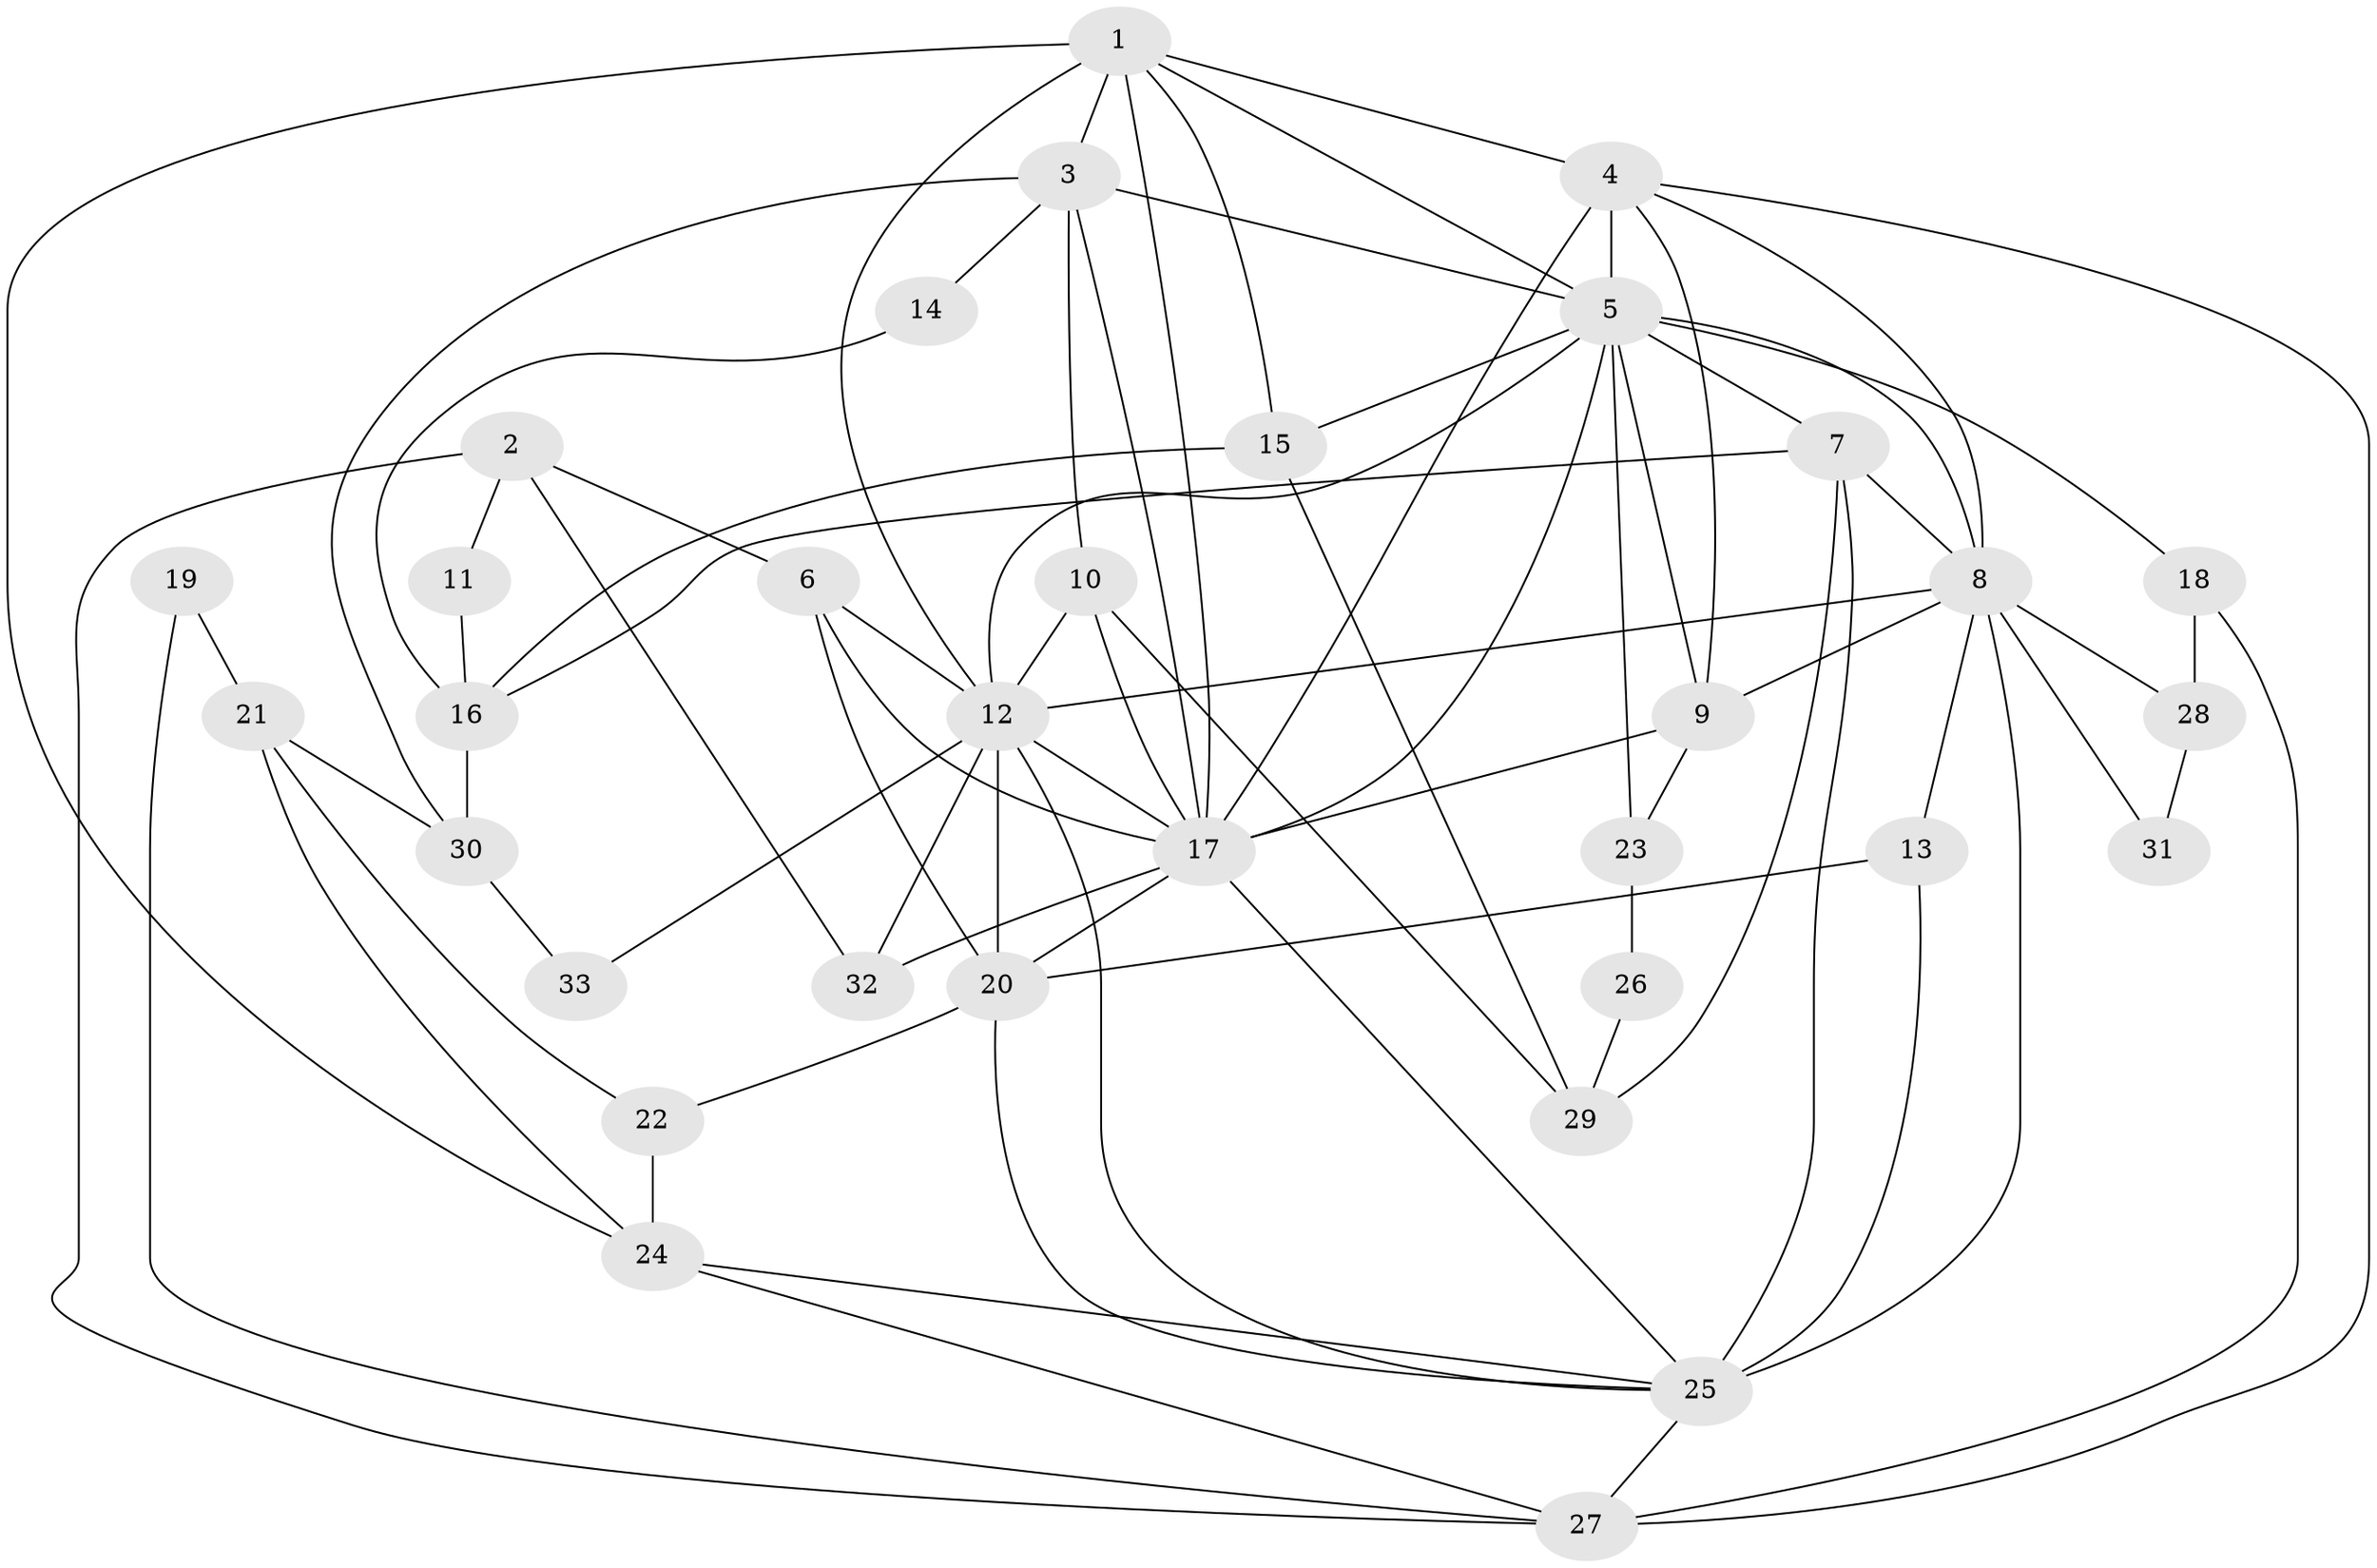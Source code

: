 // original degree distribution, {5: 0.2, 6: 0.1076923076923077, 4: 0.3076923076923077, 3: 0.26153846153846155, 2: 0.1076923076923077, 8: 0.015384615384615385}
// Generated by graph-tools (version 1.1) at 2025/36/03/09/25 02:36:02]
// undirected, 33 vertices, 79 edges
graph export_dot {
graph [start="1"]
  node [color=gray90,style=filled];
  1;
  2;
  3;
  4;
  5;
  6;
  7;
  8;
  9;
  10;
  11;
  12;
  13;
  14;
  15;
  16;
  17;
  18;
  19;
  20;
  21;
  22;
  23;
  24;
  25;
  26;
  27;
  28;
  29;
  30;
  31;
  32;
  33;
  1 -- 3 [weight=3.0];
  1 -- 4 [weight=2.0];
  1 -- 5 [weight=1.0];
  1 -- 12 [weight=1.0];
  1 -- 15 [weight=1.0];
  1 -- 17 [weight=1.0];
  1 -- 24 [weight=1.0];
  2 -- 6 [weight=2.0];
  2 -- 11 [weight=1.0];
  2 -- 27 [weight=2.0];
  2 -- 32 [weight=1.0];
  3 -- 5 [weight=1.0];
  3 -- 10 [weight=1.0];
  3 -- 14 [weight=1.0];
  3 -- 17 [weight=1.0];
  3 -- 30 [weight=1.0];
  4 -- 5 [weight=1.0];
  4 -- 8 [weight=1.0];
  4 -- 9 [weight=1.0];
  4 -- 17 [weight=1.0];
  4 -- 27 [weight=1.0];
  5 -- 7 [weight=1.0];
  5 -- 8 [weight=3.0];
  5 -- 9 [weight=1.0];
  5 -- 12 [weight=1.0];
  5 -- 15 [weight=1.0];
  5 -- 17 [weight=1.0];
  5 -- 18 [weight=1.0];
  5 -- 23 [weight=1.0];
  6 -- 12 [weight=2.0];
  6 -- 17 [weight=1.0];
  6 -- 20 [weight=1.0];
  7 -- 8 [weight=1.0];
  7 -- 16 [weight=1.0];
  7 -- 25 [weight=1.0];
  7 -- 29 [weight=1.0];
  8 -- 9 [weight=2.0];
  8 -- 12 [weight=1.0];
  8 -- 13 [weight=1.0];
  8 -- 25 [weight=1.0];
  8 -- 28 [weight=1.0];
  8 -- 31 [weight=1.0];
  9 -- 17 [weight=1.0];
  9 -- 23 [weight=1.0];
  10 -- 12 [weight=2.0];
  10 -- 17 [weight=1.0];
  10 -- 29 [weight=1.0];
  11 -- 16 [weight=1.0];
  12 -- 17 [weight=3.0];
  12 -- 20 [weight=1.0];
  12 -- 25 [weight=1.0];
  12 -- 32 [weight=1.0];
  12 -- 33 [weight=1.0];
  13 -- 20 [weight=1.0];
  13 -- 25 [weight=5.0];
  14 -- 16 [weight=1.0];
  15 -- 16 [weight=1.0];
  15 -- 29 [weight=1.0];
  16 -- 30 [weight=1.0];
  17 -- 20 [weight=1.0];
  17 -- 25 [weight=2.0];
  17 -- 32 [weight=1.0];
  18 -- 27 [weight=1.0];
  18 -- 28 [weight=1.0];
  19 -- 21 [weight=1.0];
  19 -- 27 [weight=1.0];
  20 -- 22 [weight=1.0];
  20 -- 25 [weight=1.0];
  21 -- 22 [weight=1.0];
  21 -- 24 [weight=1.0];
  21 -- 30 [weight=1.0];
  22 -- 24 [weight=1.0];
  23 -- 26 [weight=1.0];
  24 -- 25 [weight=1.0];
  24 -- 27 [weight=1.0];
  25 -- 27 [weight=2.0];
  26 -- 29 [weight=1.0];
  28 -- 31 [weight=1.0];
  30 -- 33 [weight=1.0];
}
